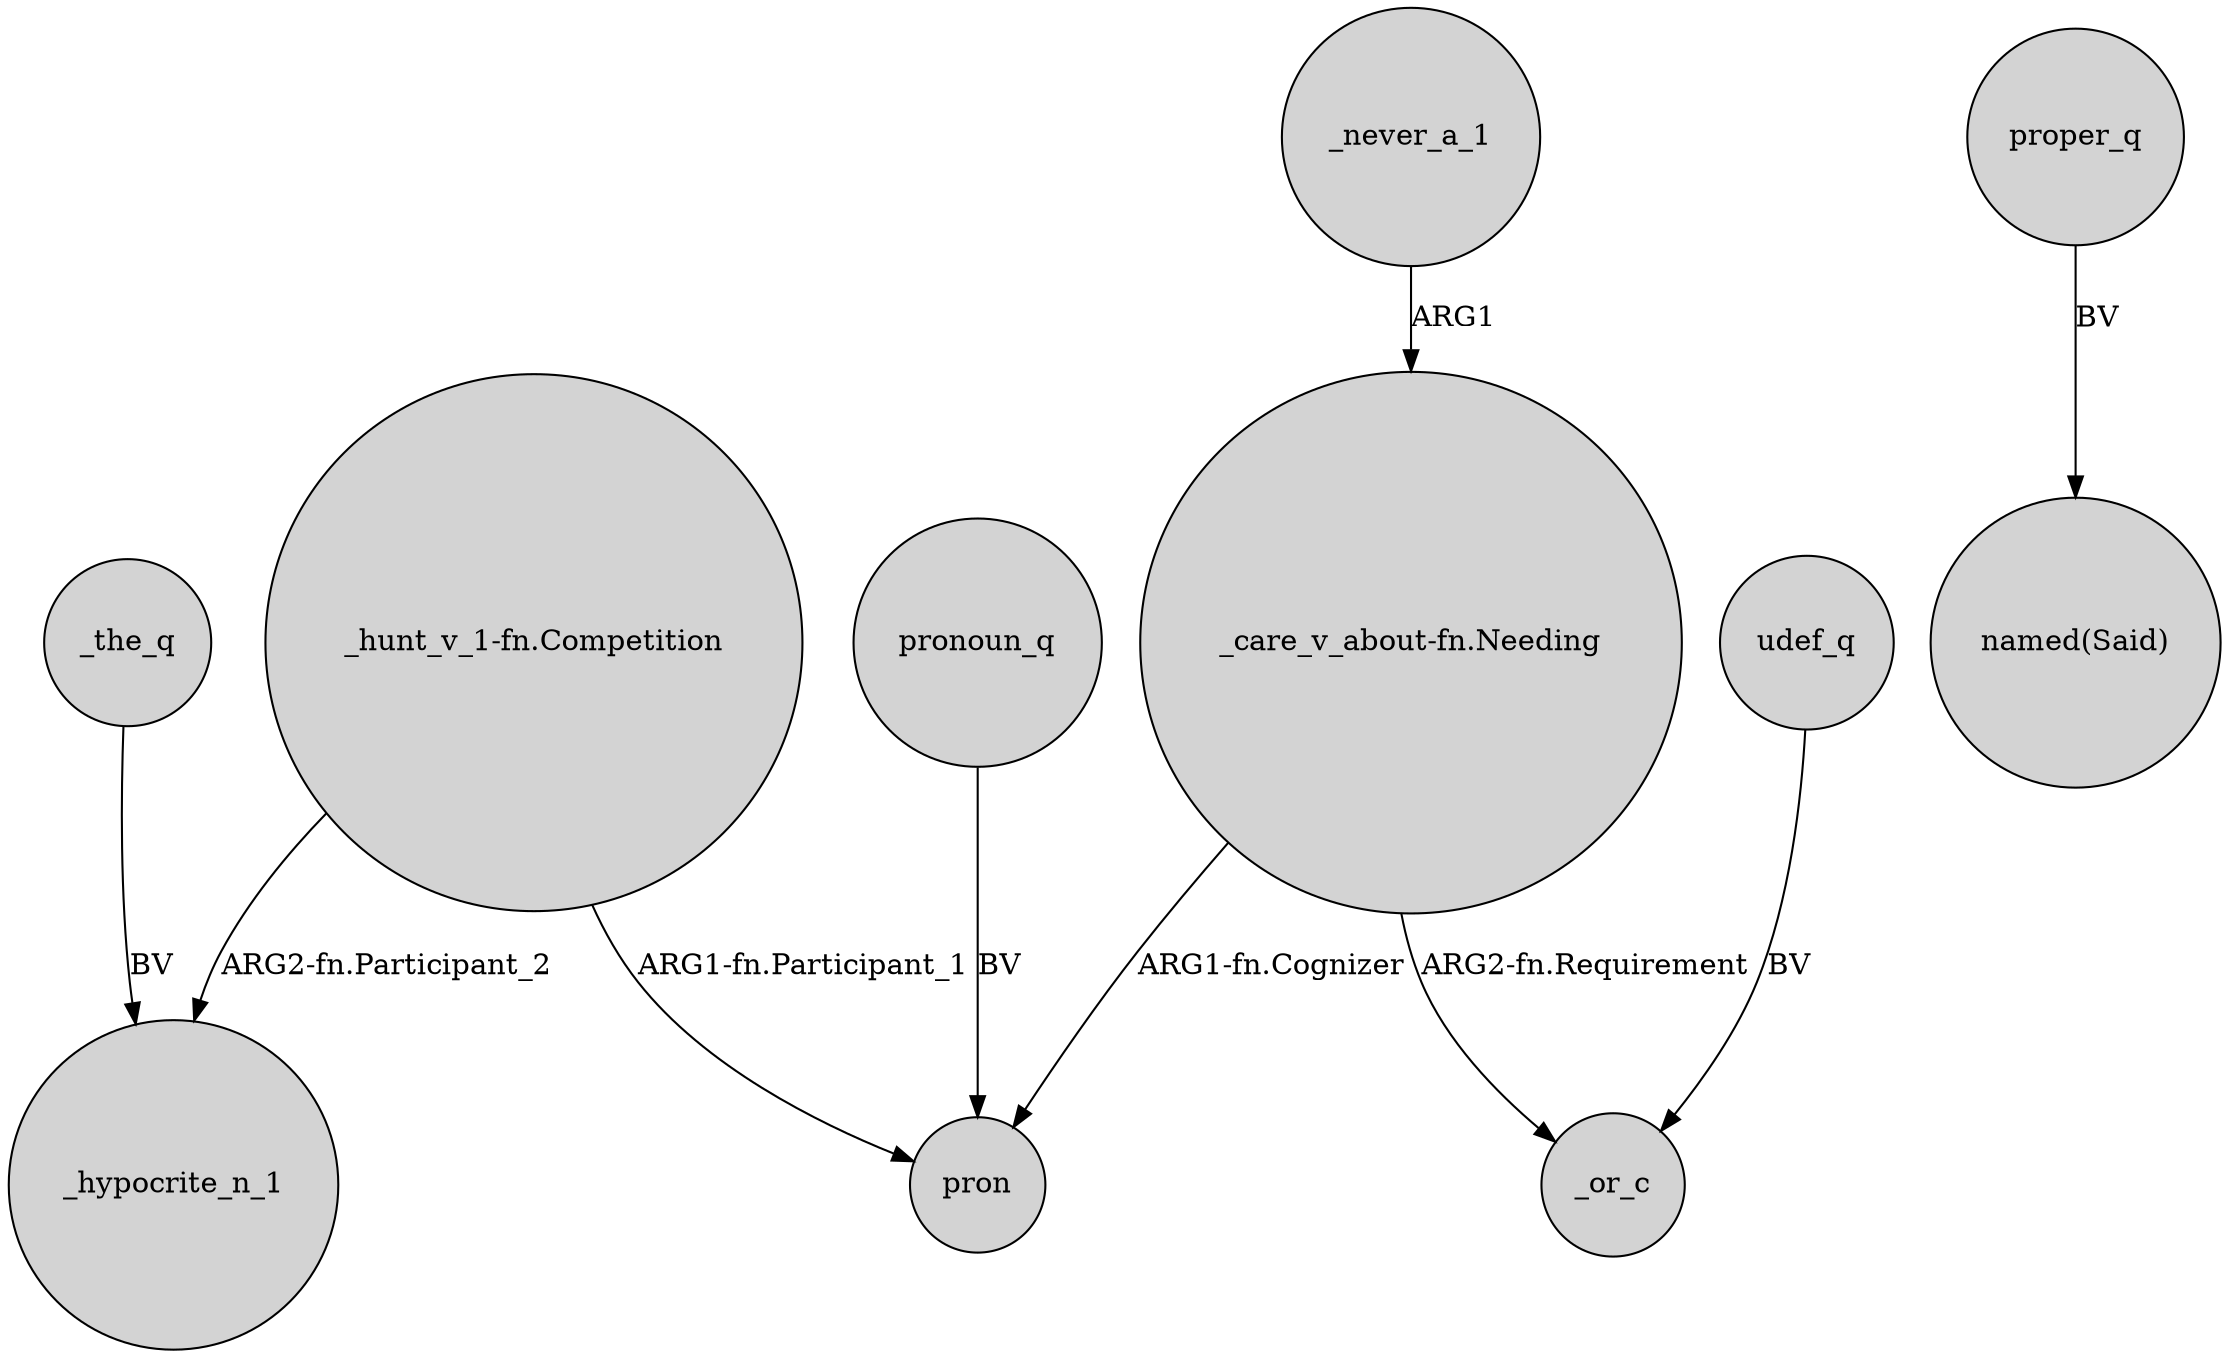 digraph {
	node [shape=circle style=filled]
	_the_q -> _hypocrite_n_1 [label=BV]
	"_care_v_about-fn.Needing" -> _or_c [label="ARG2-fn.Requirement"]
	proper_q -> "named(Said)" [label=BV]
	udef_q -> _or_c [label=BV]
	_never_a_1 -> "_care_v_about-fn.Needing" [label=ARG1]
	"_hunt_v_1-fn.Competition" -> pron [label="ARG1-fn.Participant_1"]
	pronoun_q -> pron [label=BV]
	"_hunt_v_1-fn.Competition" -> _hypocrite_n_1 [label="ARG2-fn.Participant_2"]
	"_care_v_about-fn.Needing" -> pron [label="ARG1-fn.Cognizer"]
}
